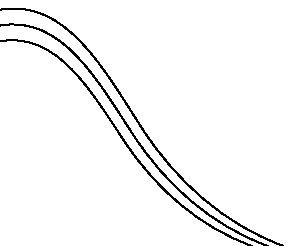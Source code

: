 %% Shirt pattern - sleeve
%% Based on http://www.schneidern-naehen.de/kostenloses-schnittmuster-shirt

t := 1/5;       % Scaling factor (original size: t=1)

vardef setParamPoints(expr u) =
		% Parameters
		h1 := (13cm+u)*t;           % Height 1
		h2 := 36cm*t;               % Height 2
		w1 := (13cm + u)*t;         % Width 1
		w2 := (7cm + u)*t;          % Width 2
		w3 := (10cm + u/2)*t;       % Width 3
		w4 := (16cm + u)*t;         % Width 4
		a1 := 190;                  % Angle 1
		a2 := 160;                  % Angle 2
		a3 := 285;                  % Angle 3
		hem := 2cm*t;
		% Points
		pair p[];
		p1 = (0,h1);
		xpart p2 = xpart p1 - w1/2;
		ypart p2 = ypart p1/2;
		xpart p3 = xpart p1 - w1;
		ypart p3 = ypart p1 - h1;
		xpart p4 = xpart p1 - w2;
		ypart p4 = ypart p1 - h1 - h2;
		xpart p5 = xpart p1 + w3;
		ypart p5 = ypart p4;
		xpart p6 = xpart p1 + w4;
		ypart p6 = ypart p3;
		xpart p7 = xpart p1 + w4/2;
		ypart p7 = ypart p1/2;
enddef;

beginfig(1);
	for u=0cm step 1cm until 2cm:  % Loop over sizes S, M, L		
		setParamPoints(u);
		path sleeveA; sleeveA := p1{dir a1}..p2..{dir a1}p3{dir a3}..p4--p5;  % left part of sleeve
		path sleeveB; sleeveB := p5..{dir -a3}p6{dir a2}..p7..{dir a1}p1;     % right part of sleeve
		path line; line := (-w1,-h2+hem)--(w4,-h2+hem);                       % hem line 
		line := line cutbefore sleeveA cutafter sleeveB;                      % adjust size to sleeve curves
		draw sleeveA;
		draw sleeveB;
		draw line dashed evenly;
	endfor;
endfig;